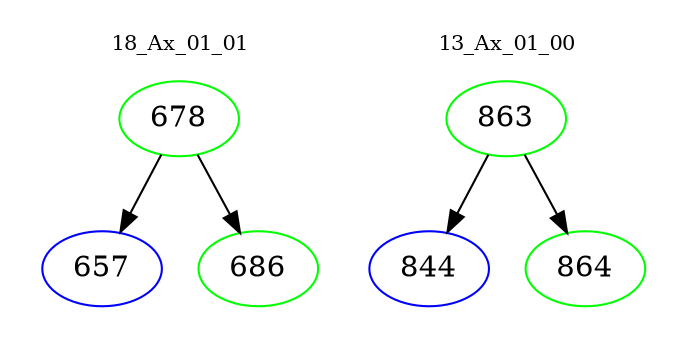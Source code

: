 digraph{
subgraph cluster_0 {
color = white
label = "18_Ax_01_01";
fontsize=10;
T0_678 [label="678", color="green"]
T0_678 -> T0_657 [color="black"]
T0_657 [label="657", color="blue"]
T0_678 -> T0_686 [color="black"]
T0_686 [label="686", color="green"]
}
subgraph cluster_1 {
color = white
label = "13_Ax_01_00";
fontsize=10;
T1_863 [label="863", color="green"]
T1_863 -> T1_844 [color="black"]
T1_844 [label="844", color="blue"]
T1_863 -> T1_864 [color="black"]
T1_864 [label="864", color="green"]
}
}
